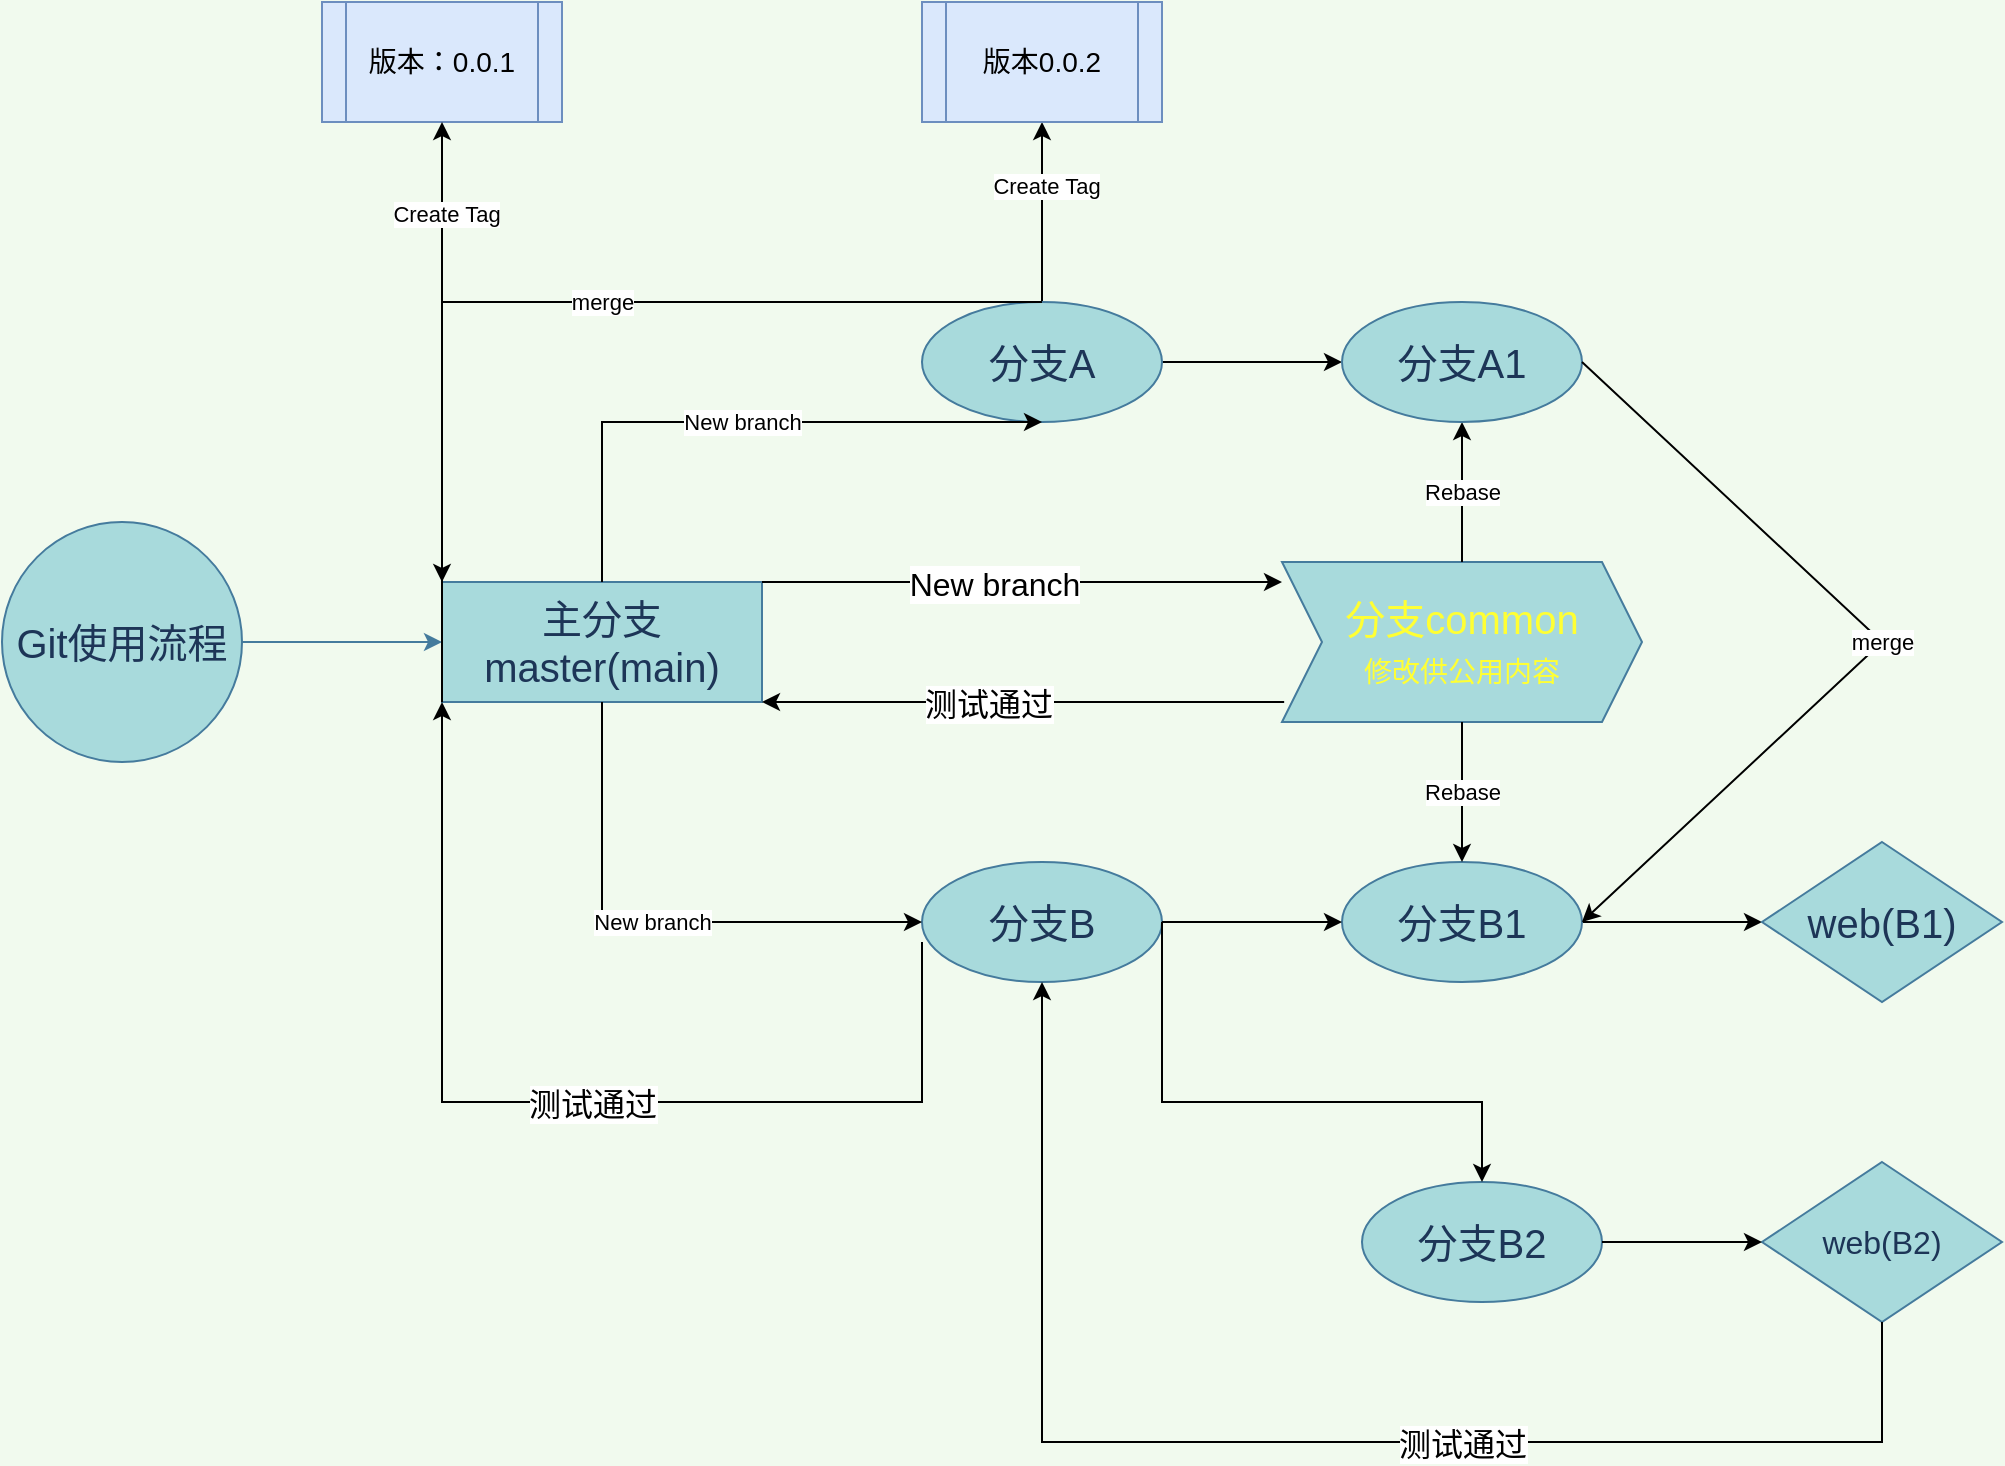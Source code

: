 <mxfile version="20.0.4" type="github">
  <diagram id="C5RBs43oDa-KdzZeNtuy" name="Page-1">
    <mxGraphModel dx="1422" dy="762" grid="1" gridSize="10" guides="1" tooltips="1" connect="1" arrows="1" fold="1" page="1" pageScale="1" pageWidth="1169" pageHeight="827" background="#F1FAEE" math="0" shadow="0">
      <root>
        <mxCell id="WIyWlLk6GJQsqaUBKTNV-0" />
        <mxCell id="WIyWlLk6GJQsqaUBKTNV-1" parent="WIyWlLk6GJQsqaUBKTNV-0" />
        <mxCell id="VsJrBDG9gIcl0i6GgCjG-12" value="" style="edgeStyle=orthogonalEdgeStyle;rounded=0;orthogonalLoop=1;jettySize=auto;html=1;fontSize=20;labelBackgroundColor=#F1FAEE;strokeColor=#457B9D;fontColor=#1D3557;" parent="WIyWlLk6GJQsqaUBKTNV-1" source="VsJrBDG9gIcl0i6GgCjG-7" edge="1">
          <mxGeometry relative="1" as="geometry">
            <mxPoint x="280" y="360" as="targetPoint" />
          </mxGeometry>
        </mxCell>
        <object label="Git使用流程" dd="dd" id="VsJrBDG9gIcl0i6GgCjG-7">
          <mxCell style="ellipse;whiteSpace=wrap;html=1;aspect=fixed;shadow=0;fontSize=20;fillColor=#A8DADC;strokeColor=#457B9D;fontColor=#1D3557;" parent="WIyWlLk6GJQsqaUBKTNV-1" vertex="1">
            <mxGeometry x="60" y="300" width="120" height="120" as="geometry" />
          </mxCell>
        </object>
        <mxCell id="VsJrBDG9gIcl0i6GgCjG-8" value="主分支&lt;br&gt;master(main)" style="rounded=0;whiteSpace=wrap;html=1;shadow=0;fontSize=20;fillColor=#A8DADC;strokeColor=#457B9D;fontColor=#1D3557;" parent="WIyWlLk6GJQsqaUBKTNV-1" vertex="1">
          <mxGeometry x="280" y="330" width="160" height="60" as="geometry" />
        </mxCell>
        <mxCell id="mdBWVWQ5vNUbKhdBPsOH-7" value="" style="edgeStyle=orthogonalEdgeStyle;rounded=0;orthogonalLoop=1;jettySize=auto;html=1;" parent="WIyWlLk6GJQsqaUBKTNV-1" source="VsJrBDG9gIcl0i6GgCjG-17" target="mdBWVWQ5vNUbKhdBPsOH-6" edge="1">
          <mxGeometry relative="1" as="geometry" />
        </mxCell>
        <mxCell id="jJ-d6IJMYuT-6hU6qVrv-8" value="" style="edgeStyle=orthogonalEdgeStyle;rounded=0;orthogonalLoop=1;jettySize=auto;html=1;" parent="WIyWlLk6GJQsqaUBKTNV-1" source="VsJrBDG9gIcl0i6GgCjG-17" target="jJ-d6IJMYuT-6hU6qVrv-7" edge="1">
          <mxGeometry relative="1" as="geometry">
            <Array as="points">
              <mxPoint x="580" y="130" />
              <mxPoint x="580" y="130" />
            </Array>
          </mxGeometry>
        </mxCell>
        <mxCell id="Xlmyi2aGZPj6Cxzf9AtC-1" value="Create Tag" style="edgeLabel;html=1;align=center;verticalAlign=middle;resizable=0;points=[];" parent="jJ-d6IJMYuT-6hU6qVrv-8" vertex="1" connectable="0">
          <mxGeometry x="0.289" y="-2" relative="1" as="geometry">
            <mxPoint as="offset" />
          </mxGeometry>
        </mxCell>
        <mxCell id="VsJrBDG9gIcl0i6GgCjG-17" value="分支A" style="ellipse;whiteSpace=wrap;html=1;fontSize=20;rounded=0;shadow=0;fillColor=#A8DADC;strokeColor=#457B9D;fontColor=#1D3557;" parent="WIyWlLk6GJQsqaUBKTNV-1" vertex="1">
          <mxGeometry x="520" y="190" width="120" height="60" as="geometry" />
        </mxCell>
        <mxCell id="VsJrBDG9gIcl0i6GgCjG-20" value="分支B" style="ellipse;whiteSpace=wrap;html=1;fontSize=20;rounded=0;shadow=0;fillColor=#A8DADC;strokeColor=#457B9D;fontColor=#1D3557;" parent="WIyWlLk6GJQsqaUBKTNV-1" vertex="1">
          <mxGeometry x="520" y="470" width="120" height="60" as="geometry" />
        </mxCell>
        <mxCell id="VsJrBDG9gIcl0i6GgCjG-34" value="&lt;font style=&quot;&quot;&gt;&lt;font style=&quot;font-size: 20px;&quot;&gt;分支common&lt;/font&gt;&lt;br&gt;&lt;span style=&quot;font-size: 14px;&quot;&gt;修改供公用内容&lt;/span&gt;&lt;/font&gt;" style="shape=step;perimeter=stepPerimeter;whiteSpace=wrap;html=1;fixedSize=1;fontSize=20;fillColor=#A8DADC;strokeColor=#457B9D;fontColor=#FFFF33;rounded=0;shadow=0;" parent="WIyWlLk6GJQsqaUBKTNV-1" vertex="1">
          <mxGeometry x="700" y="320" width="180" height="80" as="geometry" />
        </mxCell>
        <mxCell id="mdBWVWQ5vNUbKhdBPsOH-2" value="Rebase" style="endArrow=classic;html=1;rounded=0;exitX=0.5;exitY=0;exitDx=0;exitDy=0;entryX=0.5;entryY=1;entryDx=0;entryDy=0;" parent="WIyWlLk6GJQsqaUBKTNV-1" source="VsJrBDG9gIcl0i6GgCjG-34" target="mdBWVWQ5vNUbKhdBPsOH-6" edge="1">
          <mxGeometry relative="1" as="geometry">
            <mxPoint x="560" y="400" as="sourcePoint" />
            <mxPoint x="720" y="400" as="targetPoint" />
          </mxGeometry>
        </mxCell>
        <mxCell id="mdBWVWQ5vNUbKhdBPsOH-6" value="分支A1" style="ellipse;whiteSpace=wrap;html=1;fontSize=20;fillColor=#A8DADC;strokeColor=#457B9D;fontColor=#1D3557;rounded=0;shadow=0;" parent="WIyWlLk6GJQsqaUBKTNV-1" vertex="1">
          <mxGeometry x="730" y="190" width="120" height="60" as="geometry" />
        </mxCell>
        <mxCell id="mdBWVWQ5vNUbKhdBPsOH-15" value="New branch" style="endArrow=classic;html=1;rounded=0;entryX=0.5;entryY=1;entryDx=0;entryDy=0;" parent="WIyWlLk6GJQsqaUBKTNV-1" target="VsJrBDG9gIcl0i6GgCjG-17" edge="1">
          <mxGeometry width="50" height="50" relative="1" as="geometry">
            <mxPoint x="360" y="330" as="sourcePoint" />
            <mxPoint x="410" y="280" as="targetPoint" />
            <Array as="points">
              <mxPoint x="360" y="250" />
            </Array>
          </mxGeometry>
        </mxCell>
        <mxCell id="mdBWVWQ5vNUbKhdBPsOH-16" value="New branch" style="endArrow=classic;html=1;rounded=0;entryX=0;entryY=0.5;entryDx=0;entryDy=0;exitX=0.5;exitY=1;exitDx=0;exitDy=0;" parent="WIyWlLk6GJQsqaUBKTNV-1" source="VsJrBDG9gIcl0i6GgCjG-8" target="VsJrBDG9gIcl0i6GgCjG-20" edge="1">
          <mxGeometry width="50" height="50" relative="1" as="geometry">
            <mxPoint x="370" y="530" as="sourcePoint" />
            <mxPoint x="420" y="480" as="targetPoint" />
            <Array as="points">
              <mxPoint x="360" y="500" />
            </Array>
          </mxGeometry>
        </mxCell>
        <mxCell id="Xlmyi2aGZPj6Cxzf9AtC-26" value="" style="edgeStyle=orthogonalEdgeStyle;rounded=0;orthogonalLoop=1;jettySize=auto;html=1;fontSize=16;" parent="WIyWlLk6GJQsqaUBKTNV-1" source="mdBWVWQ5vNUbKhdBPsOH-17" target="Xlmyi2aGZPj6Cxzf9AtC-25" edge="1">
          <mxGeometry relative="1" as="geometry" />
        </mxCell>
        <mxCell id="mdBWVWQ5vNUbKhdBPsOH-17" value="分支B1" style="ellipse;whiteSpace=wrap;html=1;fontSize=20;fillColor=#A8DADC;strokeColor=#457B9D;fontColor=#1D3557;rounded=0;shadow=0;" parent="WIyWlLk6GJQsqaUBKTNV-1" vertex="1">
          <mxGeometry x="730" y="470" width="120" height="60" as="geometry" />
        </mxCell>
        <mxCell id="mdBWVWQ5vNUbKhdBPsOH-18" value="" style="endArrow=classic;html=1;rounded=0;entryX=0;entryY=0.5;entryDx=0;entryDy=0;exitX=1;exitY=0.5;exitDx=0;exitDy=0;" parent="WIyWlLk6GJQsqaUBKTNV-1" source="VsJrBDG9gIcl0i6GgCjG-20" target="mdBWVWQ5vNUbKhdBPsOH-17" edge="1">
          <mxGeometry width="50" height="50" relative="1" as="geometry">
            <mxPoint x="600" y="610" as="sourcePoint" />
            <mxPoint x="650" y="560" as="targetPoint" />
          </mxGeometry>
        </mxCell>
        <mxCell id="mdBWVWQ5vNUbKhdBPsOH-19" value="Rebase" style="endArrow=classic;html=1;rounded=0;exitX=0.5;exitY=1;exitDx=0;exitDy=0;entryX=0.5;entryY=0;entryDx=0;entryDy=0;" parent="WIyWlLk6GJQsqaUBKTNV-1" source="VsJrBDG9gIcl0i6GgCjG-34" target="mdBWVWQ5vNUbKhdBPsOH-17" edge="1">
          <mxGeometry relative="1" as="geometry">
            <mxPoint x="910" y="470" as="sourcePoint" />
            <mxPoint x="910" y="400" as="targetPoint" />
          </mxGeometry>
        </mxCell>
        <mxCell id="mdBWVWQ5vNUbKhdBPsOH-20" value="" style="endArrow=classic;html=1;rounded=0;entryX=1;entryY=1;entryDx=0;entryDy=0;exitX=0.006;exitY=0.875;exitDx=0;exitDy=0;exitPerimeter=0;" parent="WIyWlLk6GJQsqaUBKTNV-1" source="VsJrBDG9gIcl0i6GgCjG-34" target="VsJrBDG9gIcl0i6GgCjG-8" edge="1">
          <mxGeometry width="50" height="50" relative="1" as="geometry">
            <mxPoint x="690" y="390" as="sourcePoint" />
            <mxPoint x="1070" y="360" as="targetPoint" />
            <Array as="points" />
          </mxGeometry>
        </mxCell>
        <mxCell id="Xlmyi2aGZPj6Cxzf9AtC-18" value="测试通过" style="edgeLabel;html=1;align=center;verticalAlign=middle;resizable=0;points=[];fontSize=16;" parent="mdBWVWQ5vNUbKhdBPsOH-20" vertex="1" connectable="0">
          <mxGeometry x="0.134" y="1" relative="1" as="geometry">
            <mxPoint as="offset" />
          </mxGeometry>
        </mxCell>
        <mxCell id="mdBWVWQ5vNUbKhdBPsOH-21" value="&lt;br&gt;" style="endArrow=classic;html=1;rounded=0;" parent="WIyWlLk6GJQsqaUBKTNV-1" edge="1">
          <mxGeometry width="50" height="50" relative="1" as="geometry">
            <mxPoint x="440" y="330" as="sourcePoint" />
            <mxPoint x="700" y="330" as="targetPoint" />
          </mxGeometry>
        </mxCell>
        <mxCell id="Xlmyi2aGZPj6Cxzf9AtC-15" value="New branch" style="edgeLabel;html=1;align=center;verticalAlign=middle;resizable=0;points=[];fontSize=16;" parent="mdBWVWQ5vNUbKhdBPsOH-21" vertex="1" connectable="0">
          <mxGeometry x="-0.108" y="-1" relative="1" as="geometry">
            <mxPoint as="offset" />
          </mxGeometry>
        </mxCell>
        <mxCell id="mdBWVWQ5vNUbKhdBPsOH-22" value="merge" style="endArrow=classic;html=1;rounded=0;exitX=1;exitY=0.5;exitDx=0;exitDy=0;" parent="WIyWlLk6GJQsqaUBKTNV-1" source="mdBWVWQ5vNUbKhdBPsOH-6" edge="1">
          <mxGeometry width="50" height="50" relative="1" as="geometry">
            <mxPoint x="850" y="500" as="sourcePoint" />
            <mxPoint x="850" y="500" as="targetPoint" />
            <Array as="points">
              <mxPoint x="1000" y="360" />
            </Array>
          </mxGeometry>
        </mxCell>
        <mxCell id="mdBWVWQ5vNUbKhdBPsOH-23" value="merge" style="endArrow=classic;html=1;rounded=0;entryX=0;entryY=0;entryDx=0;entryDy=0;exitX=0.5;exitY=0;exitDx=0;exitDy=0;" parent="WIyWlLk6GJQsqaUBKTNV-1" source="VsJrBDG9gIcl0i6GgCjG-17" target="VsJrBDG9gIcl0i6GgCjG-8" edge="1">
          <mxGeometry width="50" height="50" relative="1" as="geometry">
            <mxPoint x="190" y="230" as="sourcePoint" />
            <mxPoint x="240" y="180" as="targetPoint" />
            <Array as="points">
              <mxPoint x="430" y="190" />
              <mxPoint x="280" y="190" />
            </Array>
          </mxGeometry>
        </mxCell>
        <mxCell id="jJ-d6IJMYuT-6hU6qVrv-5" value="版本：0.0.1" style="shape=process;whiteSpace=wrap;html=1;backgroundOutline=1;fillColor=#dae8fc;strokeColor=#6c8ebf;fontSize=14;" parent="WIyWlLk6GJQsqaUBKTNV-1" vertex="1">
          <mxGeometry x="220" y="40" width="120" height="60" as="geometry" />
        </mxCell>
        <mxCell id="jJ-d6IJMYuT-6hU6qVrv-6" value="" style="endArrow=classic;html=1;rounded=0;exitX=0;exitY=1;exitDx=0;exitDy=0;" parent="WIyWlLk6GJQsqaUBKTNV-1" source="VsJrBDG9gIcl0i6GgCjG-8" edge="1">
          <mxGeometry width="50" height="50" relative="1" as="geometry">
            <mxPoint x="260" y="570" as="sourcePoint" />
            <mxPoint x="280" y="100" as="targetPoint" />
          </mxGeometry>
        </mxCell>
        <mxCell id="Xlmyi2aGZPj6Cxzf9AtC-0" value="Create Tag" style="edgeLabel;html=1;align=center;verticalAlign=middle;resizable=0;points=[];" parent="jJ-d6IJMYuT-6hU6qVrv-6" vertex="1" connectable="0">
          <mxGeometry x="0.683" y="-2" relative="1" as="geometry">
            <mxPoint as="offset" />
          </mxGeometry>
        </mxCell>
        <mxCell id="jJ-d6IJMYuT-6hU6qVrv-7" value="版本0.0.2" style="shape=process;whiteSpace=wrap;html=1;backgroundOutline=1;fontSize=14;fillColor=#dae8fc;strokeColor=#6c8ebf;rounded=0;shadow=0;" parent="WIyWlLk6GJQsqaUBKTNV-1" vertex="1">
          <mxGeometry x="520" y="40" width="120" height="60" as="geometry" />
        </mxCell>
        <mxCell id="Xlmyi2aGZPj6Cxzf9AtC-4" value="web(B2)" style="rhombus;whiteSpace=wrap;html=1;fontSize=16;fillColor=#A8DADC;strokeColor=#457B9D;fontColor=#1D3557;rounded=0;shadow=0;" parent="WIyWlLk6GJQsqaUBKTNV-1" vertex="1">
          <mxGeometry x="940" y="620" width="120" height="80" as="geometry" />
        </mxCell>
        <mxCell id="Xlmyi2aGZPj6Cxzf9AtC-9" value="" style="endArrow=classic;html=1;rounded=0;fontSize=16;exitX=0;exitY=0.667;exitDx=0;exitDy=0;exitPerimeter=0;" parent="WIyWlLk6GJQsqaUBKTNV-1" source="VsJrBDG9gIcl0i6GgCjG-20" edge="1">
          <mxGeometry width="50" height="50" relative="1" as="geometry">
            <mxPoint x="290" y="620" as="sourcePoint" />
            <mxPoint x="280" y="390" as="targetPoint" />
            <Array as="points">
              <mxPoint x="520" y="590" />
              <mxPoint x="280" y="590" />
            </Array>
          </mxGeometry>
        </mxCell>
        <mxCell id="Xlmyi2aGZPj6Cxzf9AtC-14" value="测试通过" style="edgeLabel;html=1;align=center;verticalAlign=middle;resizable=0;points=[];fontSize=16;" parent="Xlmyi2aGZPj6Cxzf9AtC-9" vertex="1" connectable="0">
          <mxGeometry x="-0.057" y="1" relative="1" as="geometry">
            <mxPoint as="offset" />
          </mxGeometry>
        </mxCell>
        <mxCell id="Xlmyi2aGZPj6Cxzf9AtC-19" value="分支B2" style="ellipse;whiteSpace=wrap;html=1;fontSize=20;fillColor=#A8DADC;strokeColor=#457B9D;fontColor=#1D3557;rounded=0;shadow=0;" parent="WIyWlLk6GJQsqaUBKTNV-1" vertex="1">
          <mxGeometry x="740" y="630" width="120" height="60" as="geometry" />
        </mxCell>
        <mxCell id="Xlmyi2aGZPj6Cxzf9AtC-23" value="" style="endArrow=classic;html=1;rounded=0;fontSize=16;entryX=0.5;entryY=0;entryDx=0;entryDy=0;" parent="WIyWlLk6GJQsqaUBKTNV-1" target="Xlmyi2aGZPj6Cxzf9AtC-19" edge="1">
          <mxGeometry width="50" height="50" relative="1" as="geometry">
            <mxPoint x="640" y="500" as="sourcePoint" />
            <mxPoint x="700" y="560" as="targetPoint" />
            <Array as="points">
              <mxPoint x="640" y="590" />
              <mxPoint x="800" y="590" />
            </Array>
          </mxGeometry>
        </mxCell>
        <mxCell id="Xlmyi2aGZPj6Cxzf9AtC-24" value="" style="endArrow=classic;html=1;rounded=0;fontSize=16;entryX=0;entryY=0.5;entryDx=0;entryDy=0;exitX=1;exitY=0.5;exitDx=0;exitDy=0;" parent="WIyWlLk6GJQsqaUBKTNV-1" source="Xlmyi2aGZPj6Cxzf9AtC-19" target="Xlmyi2aGZPj6Cxzf9AtC-4" edge="1">
          <mxGeometry width="50" height="50" relative="1" as="geometry">
            <mxPoint x="590" y="750" as="sourcePoint" />
            <mxPoint x="660" y="690" as="targetPoint" />
            <Array as="points" />
          </mxGeometry>
        </mxCell>
        <mxCell id="Xlmyi2aGZPj6Cxzf9AtC-25" value="web(B1)" style="rhombus;whiteSpace=wrap;html=1;fontSize=20;fillColor=#A8DADC;strokeColor=#457B9D;fontColor=#1D3557;rounded=0;shadow=0;" parent="WIyWlLk6GJQsqaUBKTNV-1" vertex="1">
          <mxGeometry x="940" y="460" width="120" height="80" as="geometry" />
        </mxCell>
        <mxCell id="Xlmyi2aGZPj6Cxzf9AtC-27" value="" style="endArrow=classic;html=1;rounded=0;fontSize=16;exitX=0.5;exitY=1;exitDx=0;exitDy=0;" parent="WIyWlLk6GJQsqaUBKTNV-1" source="Xlmyi2aGZPj6Cxzf9AtC-4" edge="1">
          <mxGeometry width="50" height="50" relative="1" as="geometry">
            <mxPoint x="860" y="790" as="sourcePoint" />
            <mxPoint x="580" y="530" as="targetPoint" />
            <Array as="points">
              <mxPoint x="1000" y="760" />
              <mxPoint x="900" y="760" />
              <mxPoint x="800" y="760" />
              <mxPoint x="580" y="760" />
            </Array>
          </mxGeometry>
        </mxCell>
        <mxCell id="Xlmyi2aGZPj6Cxzf9AtC-30" value="&lt;span style=&quot;color: rgba(0, 0, 0, 0); font-family: monospace; font-size: 0px; text-align: start; background-color: rgb(248, 249, 250);&quot;&gt;%3CmxGraphModel%3E%3Croot%3E%3CmxCell%20id%3D%220%22%2F%3E%3CmxCell%20id%3D%221%22%20parent%3D%220%22%2F%3E%3CmxCell%20id%3D%222%22%20value%3D%22%E6%B5%8B%E8%AF%95%E9%80%9A%E8%BF%87%22%20style%3D%22edgeLabel%3Bhtml%3D1%3Balign%3Dcenter%3BverticalAlign%3Dmiddle%3Bresizable%3D0%3Bpoints%3D%5B%5D%3BfontSize%3D16%3B%22%20vertex%3D%221%22%20connectable%3D%220%22%20parent%3D%221%22%3E%3CmxGeometry%20x%3D%22683%22%20y%3D%22761%22%20as%3D%22geometry%22%2F%3E%3C%2FmxCell%3E%3C%2Froot%3E%3C%2FmxGraphModel%3E测试&lt;/span&gt;" style="edgeLabel;html=1;align=center;verticalAlign=middle;resizable=0;points=[];fontSize=16;" parent="Xlmyi2aGZPj6Cxzf9AtC-27" vertex="1" connectable="0">
          <mxGeometry x="-0.234" relative="1" as="geometry">
            <mxPoint as="offset" />
          </mxGeometry>
        </mxCell>
        <mxCell id="Xlmyi2aGZPj6Cxzf9AtC-31" value="测试通过" style="edgeLabel;html=1;align=center;verticalAlign=middle;resizable=0;points=[];fontSize=16;" parent="Xlmyi2aGZPj6Cxzf9AtC-27" vertex="1" connectable="0">
          <mxGeometry x="-0.239" y="1" relative="1" as="geometry">
            <mxPoint as="offset" />
          </mxGeometry>
        </mxCell>
      </root>
    </mxGraphModel>
  </diagram>
</mxfile>
